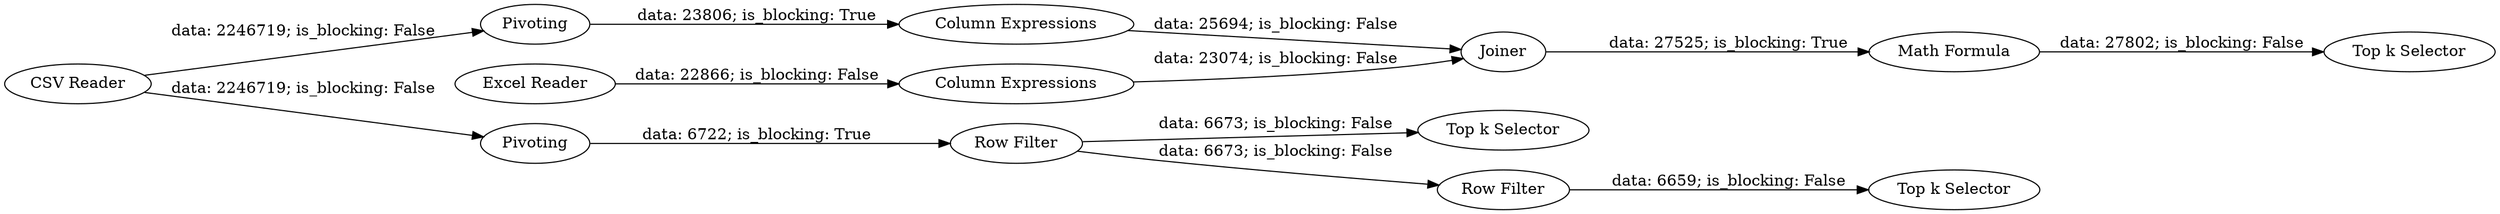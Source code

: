 digraph {
	"-4070735065267406000_2" [label="Excel Reader"]
	"-4070735065267406000_4" [label="Top k Selector"]
	"-4070735065267406000_11" [label="Column Expressions"]
	"-4070735065267406000_3" [label=Pivoting]
	"-4070735065267406000_5" [label="Top k Selector"]
	"-4070735065267406000_12" [label=Joiner]
	"-4070735065267406000_15" [label="Math Formula"]
	"-4070735065267406000_9" [label=Pivoting]
	"-4070735065267406000_1" [label="CSV Reader"]
	"-4070735065267406000_8" [label="Row Filter"]
	"-4070735065267406000_7" [label="Row Filter"]
	"-4070735065267406000_16" [label="Top k Selector"]
	"-4070735065267406000_13" [label="Column Expressions"]
	"-4070735065267406000_7" -> "-4070735065267406000_5" [label="data: 6673; is_blocking: False"]
	"-4070735065267406000_3" -> "-4070735065267406000_7" [label="data: 6722; is_blocking: True"]
	"-4070735065267406000_1" -> "-4070735065267406000_9" [label="data: 2246719; is_blocking: False"]
	"-4070735065267406000_7" -> "-4070735065267406000_8" [label="data: 6673; is_blocking: False"]
	"-4070735065267406000_11" -> "-4070735065267406000_12" [label="data: 25694; is_blocking: False"]
	"-4070735065267406000_8" -> "-4070735065267406000_4" [label="data: 6659; is_blocking: False"]
	"-4070735065267406000_2" -> "-4070735065267406000_13" [label="data: 22866; is_blocking: False"]
	"-4070735065267406000_13" -> "-4070735065267406000_12" [label="data: 23074; is_blocking: False"]
	"-4070735065267406000_12" -> "-4070735065267406000_15" [label="data: 27525; is_blocking: True"]
	"-4070735065267406000_9" -> "-4070735065267406000_11" [label="data: 23806; is_blocking: True"]
	"-4070735065267406000_15" -> "-4070735065267406000_16" [label="data: 27802; is_blocking: False"]
	"-4070735065267406000_1" -> "-4070735065267406000_3" [label="data: 2246719; is_blocking: False"]
	rankdir=LR
}
